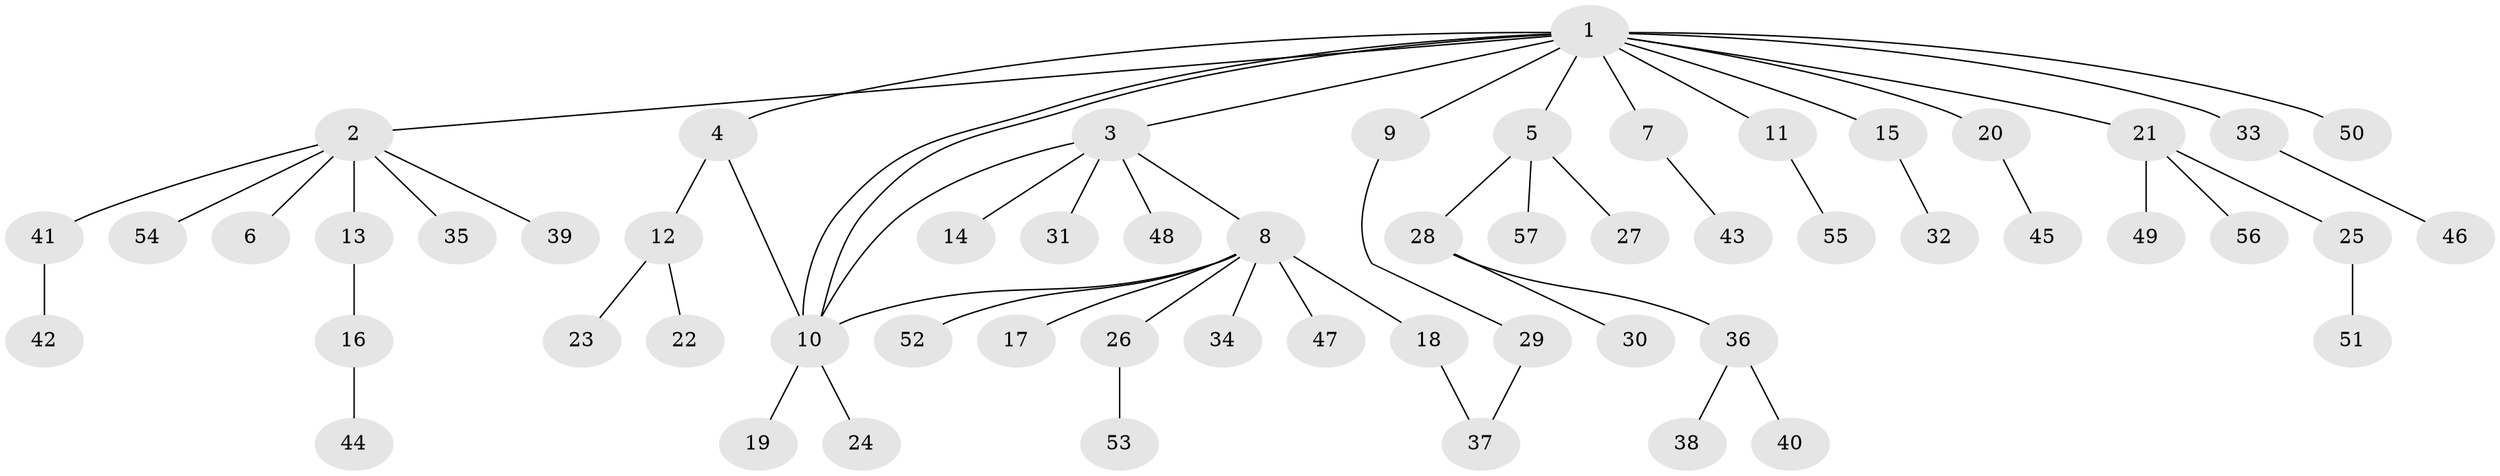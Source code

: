 // Generated by graph-tools (version 1.1) at 2025/14/03/09/25 04:14:24]
// undirected, 57 vertices, 61 edges
graph export_dot {
graph [start="1"]
  node [color=gray90,style=filled];
  1;
  2;
  3;
  4;
  5;
  6;
  7;
  8;
  9;
  10;
  11;
  12;
  13;
  14;
  15;
  16;
  17;
  18;
  19;
  20;
  21;
  22;
  23;
  24;
  25;
  26;
  27;
  28;
  29;
  30;
  31;
  32;
  33;
  34;
  35;
  36;
  37;
  38;
  39;
  40;
  41;
  42;
  43;
  44;
  45;
  46;
  47;
  48;
  49;
  50;
  51;
  52;
  53;
  54;
  55;
  56;
  57;
  1 -- 2;
  1 -- 3;
  1 -- 4;
  1 -- 5;
  1 -- 7;
  1 -- 9;
  1 -- 10;
  1 -- 10;
  1 -- 11;
  1 -- 15;
  1 -- 20;
  1 -- 21;
  1 -- 33;
  1 -- 50;
  2 -- 6;
  2 -- 13;
  2 -- 35;
  2 -- 39;
  2 -- 41;
  2 -- 54;
  3 -- 8;
  3 -- 10;
  3 -- 14;
  3 -- 31;
  3 -- 48;
  4 -- 10;
  4 -- 12;
  5 -- 27;
  5 -- 28;
  5 -- 57;
  7 -- 43;
  8 -- 10;
  8 -- 17;
  8 -- 18;
  8 -- 26;
  8 -- 34;
  8 -- 47;
  8 -- 52;
  9 -- 29;
  10 -- 19;
  10 -- 24;
  11 -- 55;
  12 -- 22;
  12 -- 23;
  13 -- 16;
  15 -- 32;
  16 -- 44;
  18 -- 37;
  20 -- 45;
  21 -- 25;
  21 -- 49;
  21 -- 56;
  25 -- 51;
  26 -- 53;
  28 -- 30;
  28 -- 36;
  29 -- 37;
  33 -- 46;
  36 -- 38;
  36 -- 40;
  41 -- 42;
}
